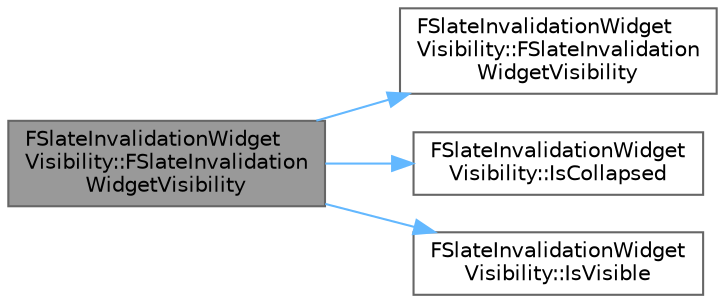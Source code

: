 digraph "FSlateInvalidationWidgetVisibility::FSlateInvalidationWidgetVisibility"
{
 // INTERACTIVE_SVG=YES
 // LATEX_PDF_SIZE
  bgcolor="transparent";
  edge [fontname=Helvetica,fontsize=10,labelfontname=Helvetica,labelfontsize=10];
  node [fontname=Helvetica,fontsize=10,shape=box,height=0.2,width=0.4];
  rankdir="LR";
  Node1 [id="Node000001",label="FSlateInvalidationWidget\lVisibility::FSlateInvalidation\lWidgetVisibility",height=0.2,width=0.4,color="gray40", fillcolor="grey60", style="filled", fontcolor="black",tooltip=" "];
  Node1 -> Node2 [id="edge1_Node000001_Node000002",color="steelblue1",style="solid",tooltip=" "];
  Node2 [id="Node000002",label="FSlateInvalidationWidget\lVisibility::FSlateInvalidation\lWidgetVisibility",height=0.2,width=0.4,color="grey40", fillcolor="white", style="filled",URL="$de/d30/structFSlateInvalidationWidgetVisibility.html#ab3d45386c85261611d17619e2ebe2456",tooltip=" "];
  Node1 -> Node3 [id="edge2_Node000001_Node000003",color="steelblue1",style="solid",tooltip=" "];
  Node3 [id="Node000003",label="FSlateInvalidationWidget\lVisibility::IsCollapsed",height=0.2,width=0.4,color="grey40", fillcolor="white", style="filled",URL="$de/d30/structFSlateInvalidationWidgetVisibility.html#af4c675818dabb5888493ff6e82006a64",tooltip=" "];
  Node1 -> Node4 [id="edge3_Node000001_Node000004",color="steelblue1",style="solid",tooltip=" "];
  Node4 [id="Node000004",label="FSlateInvalidationWidget\lVisibility::IsVisible",height=0.2,width=0.4,color="grey40", fillcolor="white", style="filled",URL="$de/d30/structFSlateInvalidationWidgetVisibility.html#a7a97108d3429b085a9907e4b05f4767e",tooltip=" "];
}
